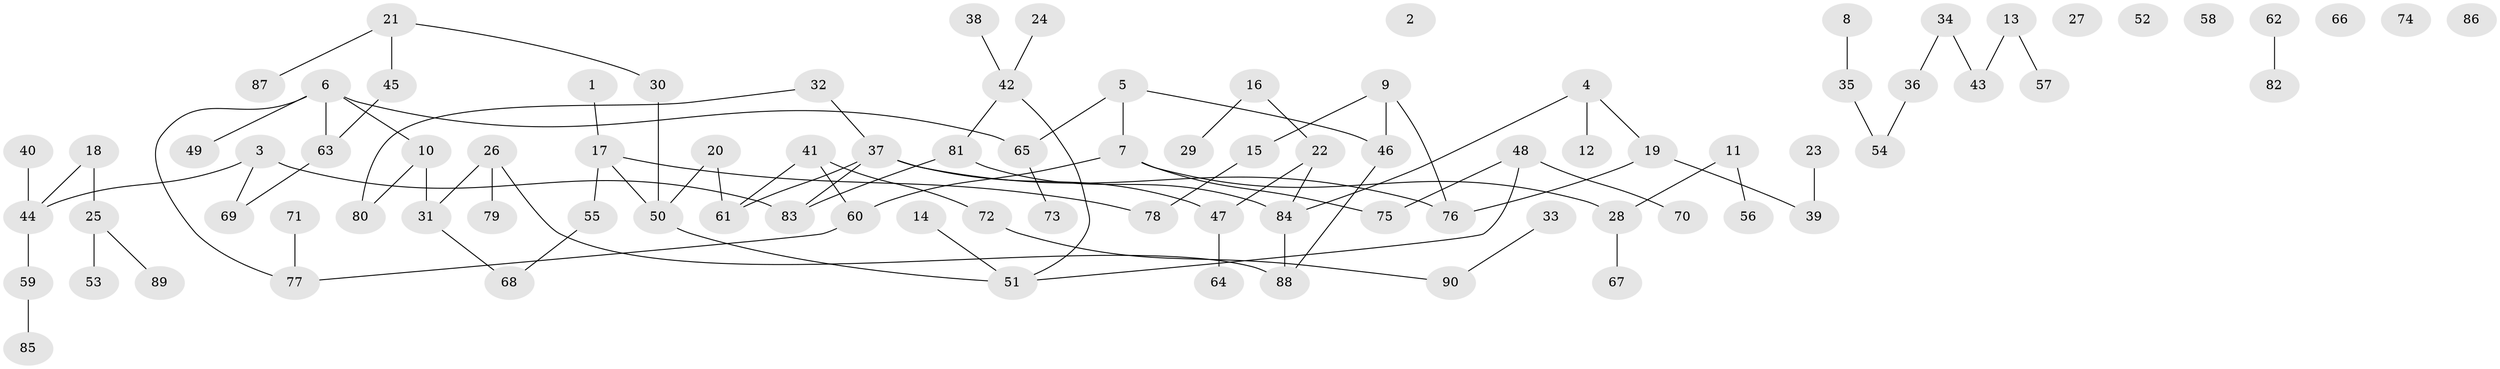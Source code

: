 // Generated by graph-tools (version 1.1) at 2025/40/03/09/25 04:40:06]
// undirected, 90 vertices, 93 edges
graph export_dot {
graph [start="1"]
  node [color=gray90,style=filled];
  1;
  2;
  3;
  4;
  5;
  6;
  7;
  8;
  9;
  10;
  11;
  12;
  13;
  14;
  15;
  16;
  17;
  18;
  19;
  20;
  21;
  22;
  23;
  24;
  25;
  26;
  27;
  28;
  29;
  30;
  31;
  32;
  33;
  34;
  35;
  36;
  37;
  38;
  39;
  40;
  41;
  42;
  43;
  44;
  45;
  46;
  47;
  48;
  49;
  50;
  51;
  52;
  53;
  54;
  55;
  56;
  57;
  58;
  59;
  60;
  61;
  62;
  63;
  64;
  65;
  66;
  67;
  68;
  69;
  70;
  71;
  72;
  73;
  74;
  75;
  76;
  77;
  78;
  79;
  80;
  81;
  82;
  83;
  84;
  85;
  86;
  87;
  88;
  89;
  90;
  1 -- 17;
  3 -- 44;
  3 -- 69;
  3 -- 83;
  4 -- 12;
  4 -- 19;
  4 -- 84;
  5 -- 7;
  5 -- 46;
  5 -- 65;
  6 -- 10;
  6 -- 49;
  6 -- 63;
  6 -- 65;
  6 -- 77;
  7 -- 28;
  7 -- 60;
  7 -- 75;
  8 -- 35;
  9 -- 15;
  9 -- 46;
  9 -- 76;
  10 -- 31;
  10 -- 80;
  11 -- 28;
  11 -- 56;
  13 -- 43;
  13 -- 57;
  14 -- 51;
  15 -- 78;
  16 -- 22;
  16 -- 29;
  17 -- 50;
  17 -- 55;
  17 -- 78;
  18 -- 25;
  18 -- 44;
  19 -- 39;
  19 -- 76;
  20 -- 50;
  20 -- 61;
  21 -- 30;
  21 -- 45;
  21 -- 87;
  22 -- 47;
  22 -- 84;
  23 -- 39;
  24 -- 42;
  25 -- 53;
  25 -- 89;
  26 -- 31;
  26 -- 79;
  26 -- 88;
  28 -- 67;
  30 -- 50;
  31 -- 68;
  32 -- 37;
  32 -- 80;
  33 -- 90;
  34 -- 36;
  34 -- 43;
  35 -- 54;
  36 -- 54;
  37 -- 47;
  37 -- 61;
  37 -- 76;
  37 -- 83;
  38 -- 42;
  40 -- 44;
  41 -- 60;
  41 -- 61;
  41 -- 72;
  42 -- 51;
  42 -- 81;
  44 -- 59;
  45 -- 63;
  46 -- 88;
  47 -- 64;
  48 -- 51;
  48 -- 70;
  48 -- 75;
  50 -- 51;
  55 -- 68;
  59 -- 85;
  60 -- 77;
  62 -- 82;
  63 -- 69;
  65 -- 73;
  71 -- 77;
  72 -- 90;
  81 -- 83;
  81 -- 84;
  84 -- 88;
}

